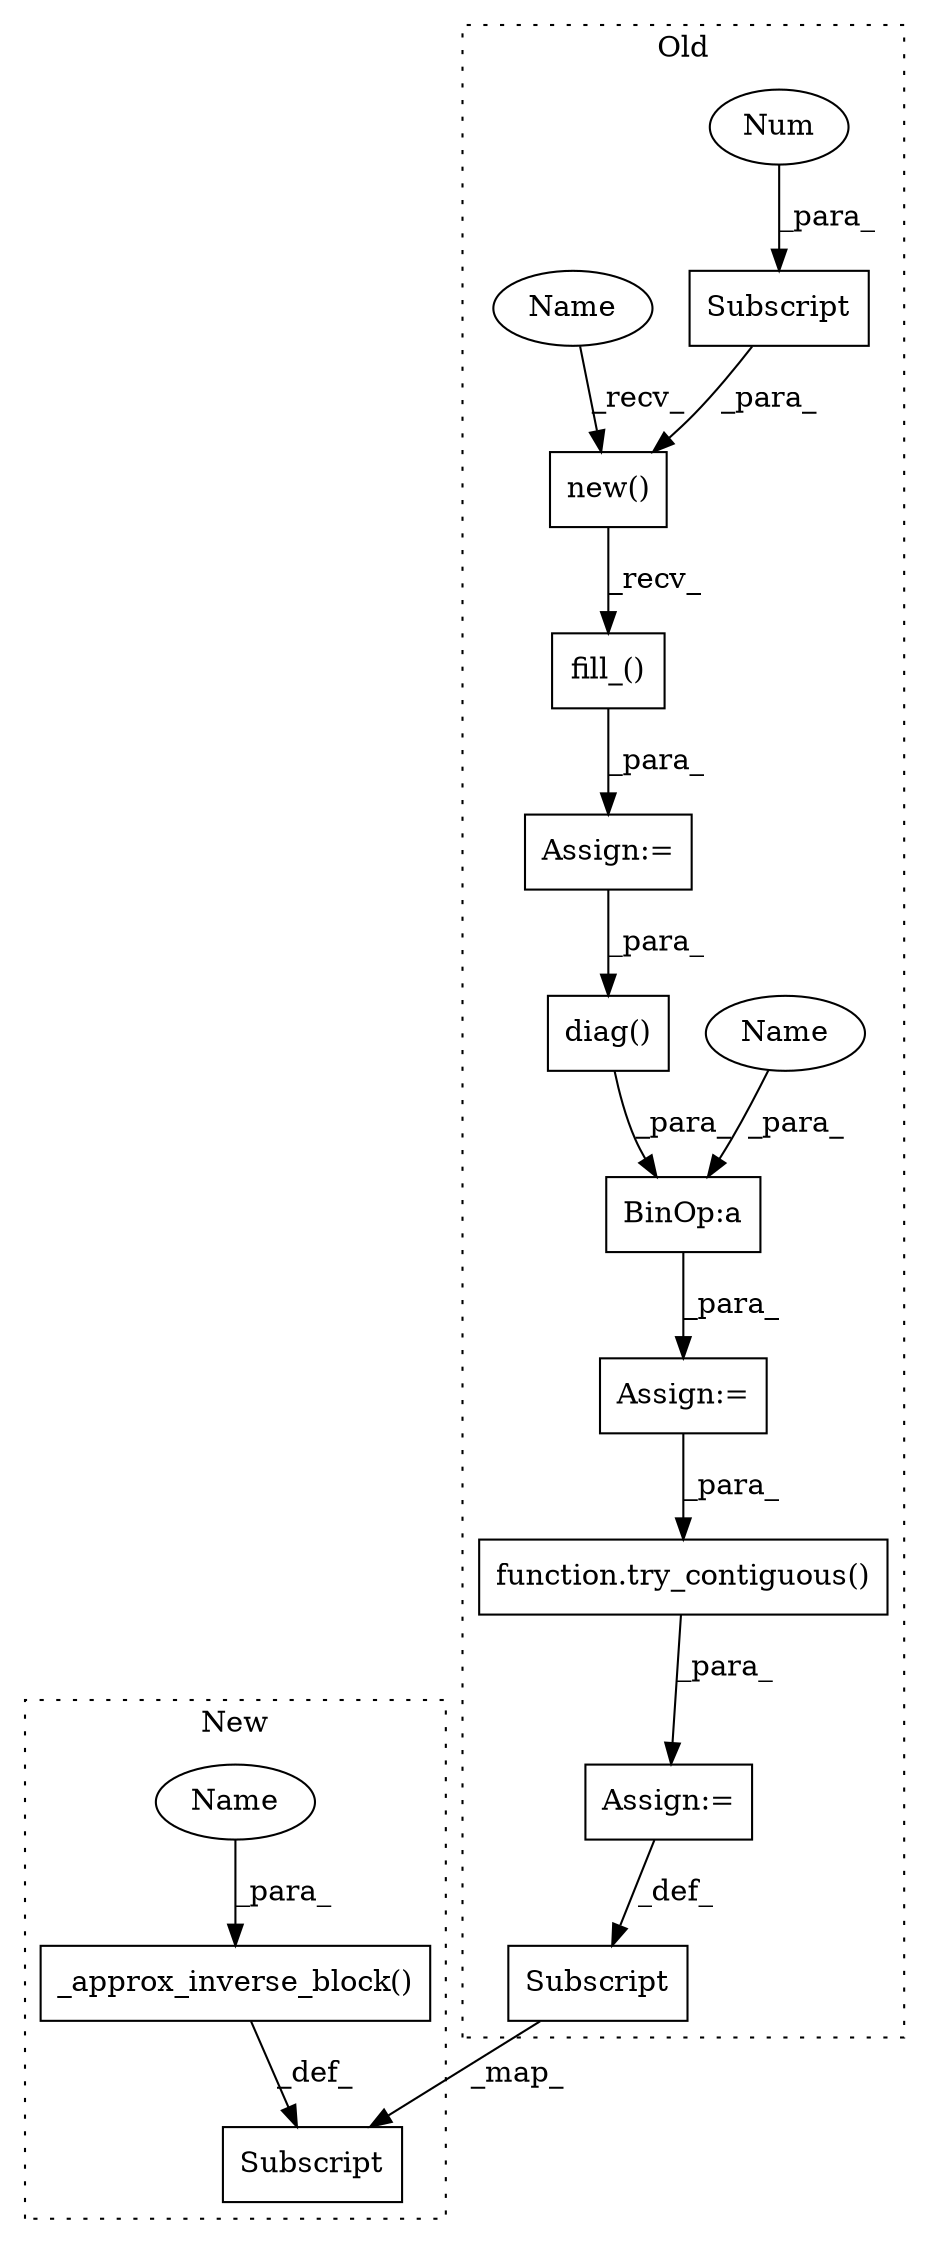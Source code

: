 digraph G {
subgraph cluster0 {
1 [label="new()" a="75" s="2987,3003" l="6,1" shape="box"];
4 [label="BinOp:a" a="82" s="3033" l="3" shape="box"];
5 [label="Subscript" a="63" s="3063,0" l="16,0" shape="box"];
7 [label="fill_()" a="75" s="2987,3018" l="24,1" shape="box"];
8 [label="Subscript" a="63" s="2993,0" l="10,0" shape="box"];
9 [label="function.try_contiguous()" a="75" s="3082,3136" l="15,1" shape="box"];
10 [label="diag()" a="75" s="3036,3053" l="11,1" shape="box"];
11 [label="Num" a="76" s="3001" l="1" shape="ellipse"];
12 [label="Assign:=" a="68" s="2984" l="3" shape="box"];
13 [label="Assign:=" a="68" s="3079" l="3" shape="box"];
14 [label="Assign:=" a="68" s="3029" l="3" shape="box"];
15 [label="Name" a="87" s="3032" l="1" shape="ellipse"];
16 [label="Name" a="87" s="2987" l="1" shape="ellipse"];
label = "Old";
style="dotted";
}
subgraph cluster1 {
2 [label="_approx_inverse_block()" a="75" s="2945,3032" l="59,1" shape="box"];
3 [label="Name" a="87" s="3025" l="7" shape="ellipse"];
6 [label="Subscript" a="63" s="2926,0" l="16,0" shape="box"];
label = "New";
style="dotted";
}
1 -> 7 [label="_recv_"];
2 -> 6 [label="_def_"];
3 -> 2 [label="_para_"];
4 -> 14 [label="_para_"];
5 -> 6 [label="_map_"];
7 -> 12 [label="_para_"];
8 -> 1 [label="_para_"];
9 -> 13 [label="_para_"];
10 -> 4 [label="_para_"];
11 -> 8 [label="_para_"];
12 -> 10 [label="_para_"];
13 -> 5 [label="_def_"];
14 -> 9 [label="_para_"];
15 -> 4 [label="_para_"];
16 -> 1 [label="_recv_"];
}